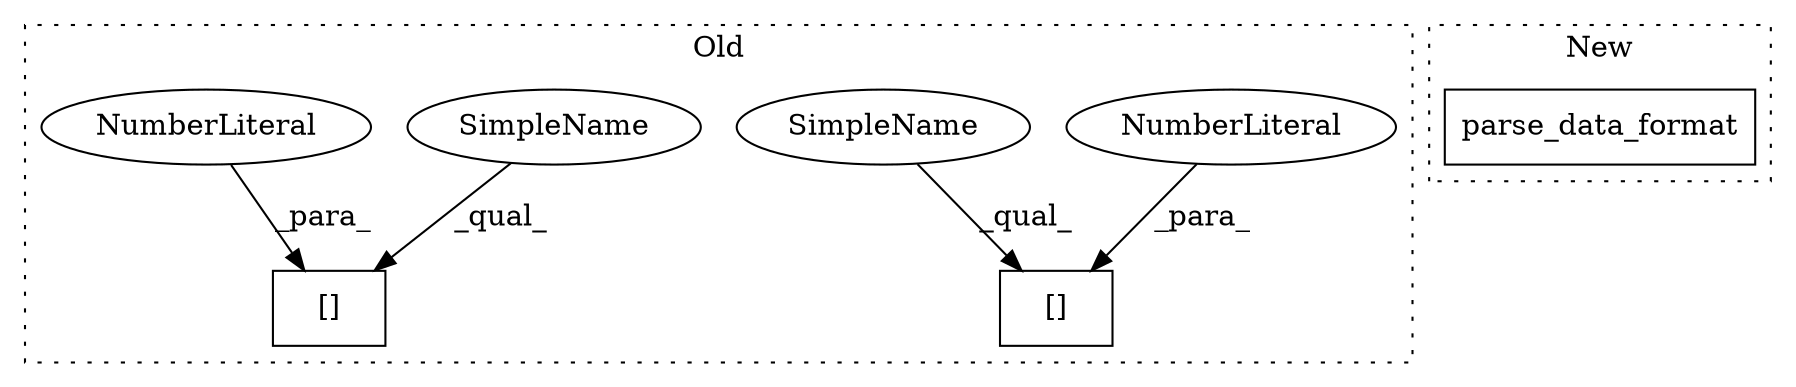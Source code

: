 digraph G {
subgraph cluster0 {
1 [label="[]" a="2" s="4354,4368" l="13,1" shape="box"];
3 [label="NumberLiteral" a="34" s="4367" l="1" shape="ellipse"];
4 [label="[]" a="2" s="4103,4117" l="13,1" shape="box"];
5 [label="NumberLiteral" a="34" s="4116" l="1" shape="ellipse"];
6 [label="SimpleName" a="42" s="4354" l="12" shape="ellipse"];
7 [label="SimpleName" a="42" s="4103" l="12" shape="ellipse"];
label = "Old";
style="dotted";
}
subgraph cluster1 {
2 [label="parse_data_format" a="32" s="3488,3542" l="18,1" shape="box"];
label = "New";
style="dotted";
}
3 -> 1 [label="_para_"];
5 -> 4 [label="_para_"];
6 -> 1 [label="_qual_"];
7 -> 4 [label="_qual_"];
}